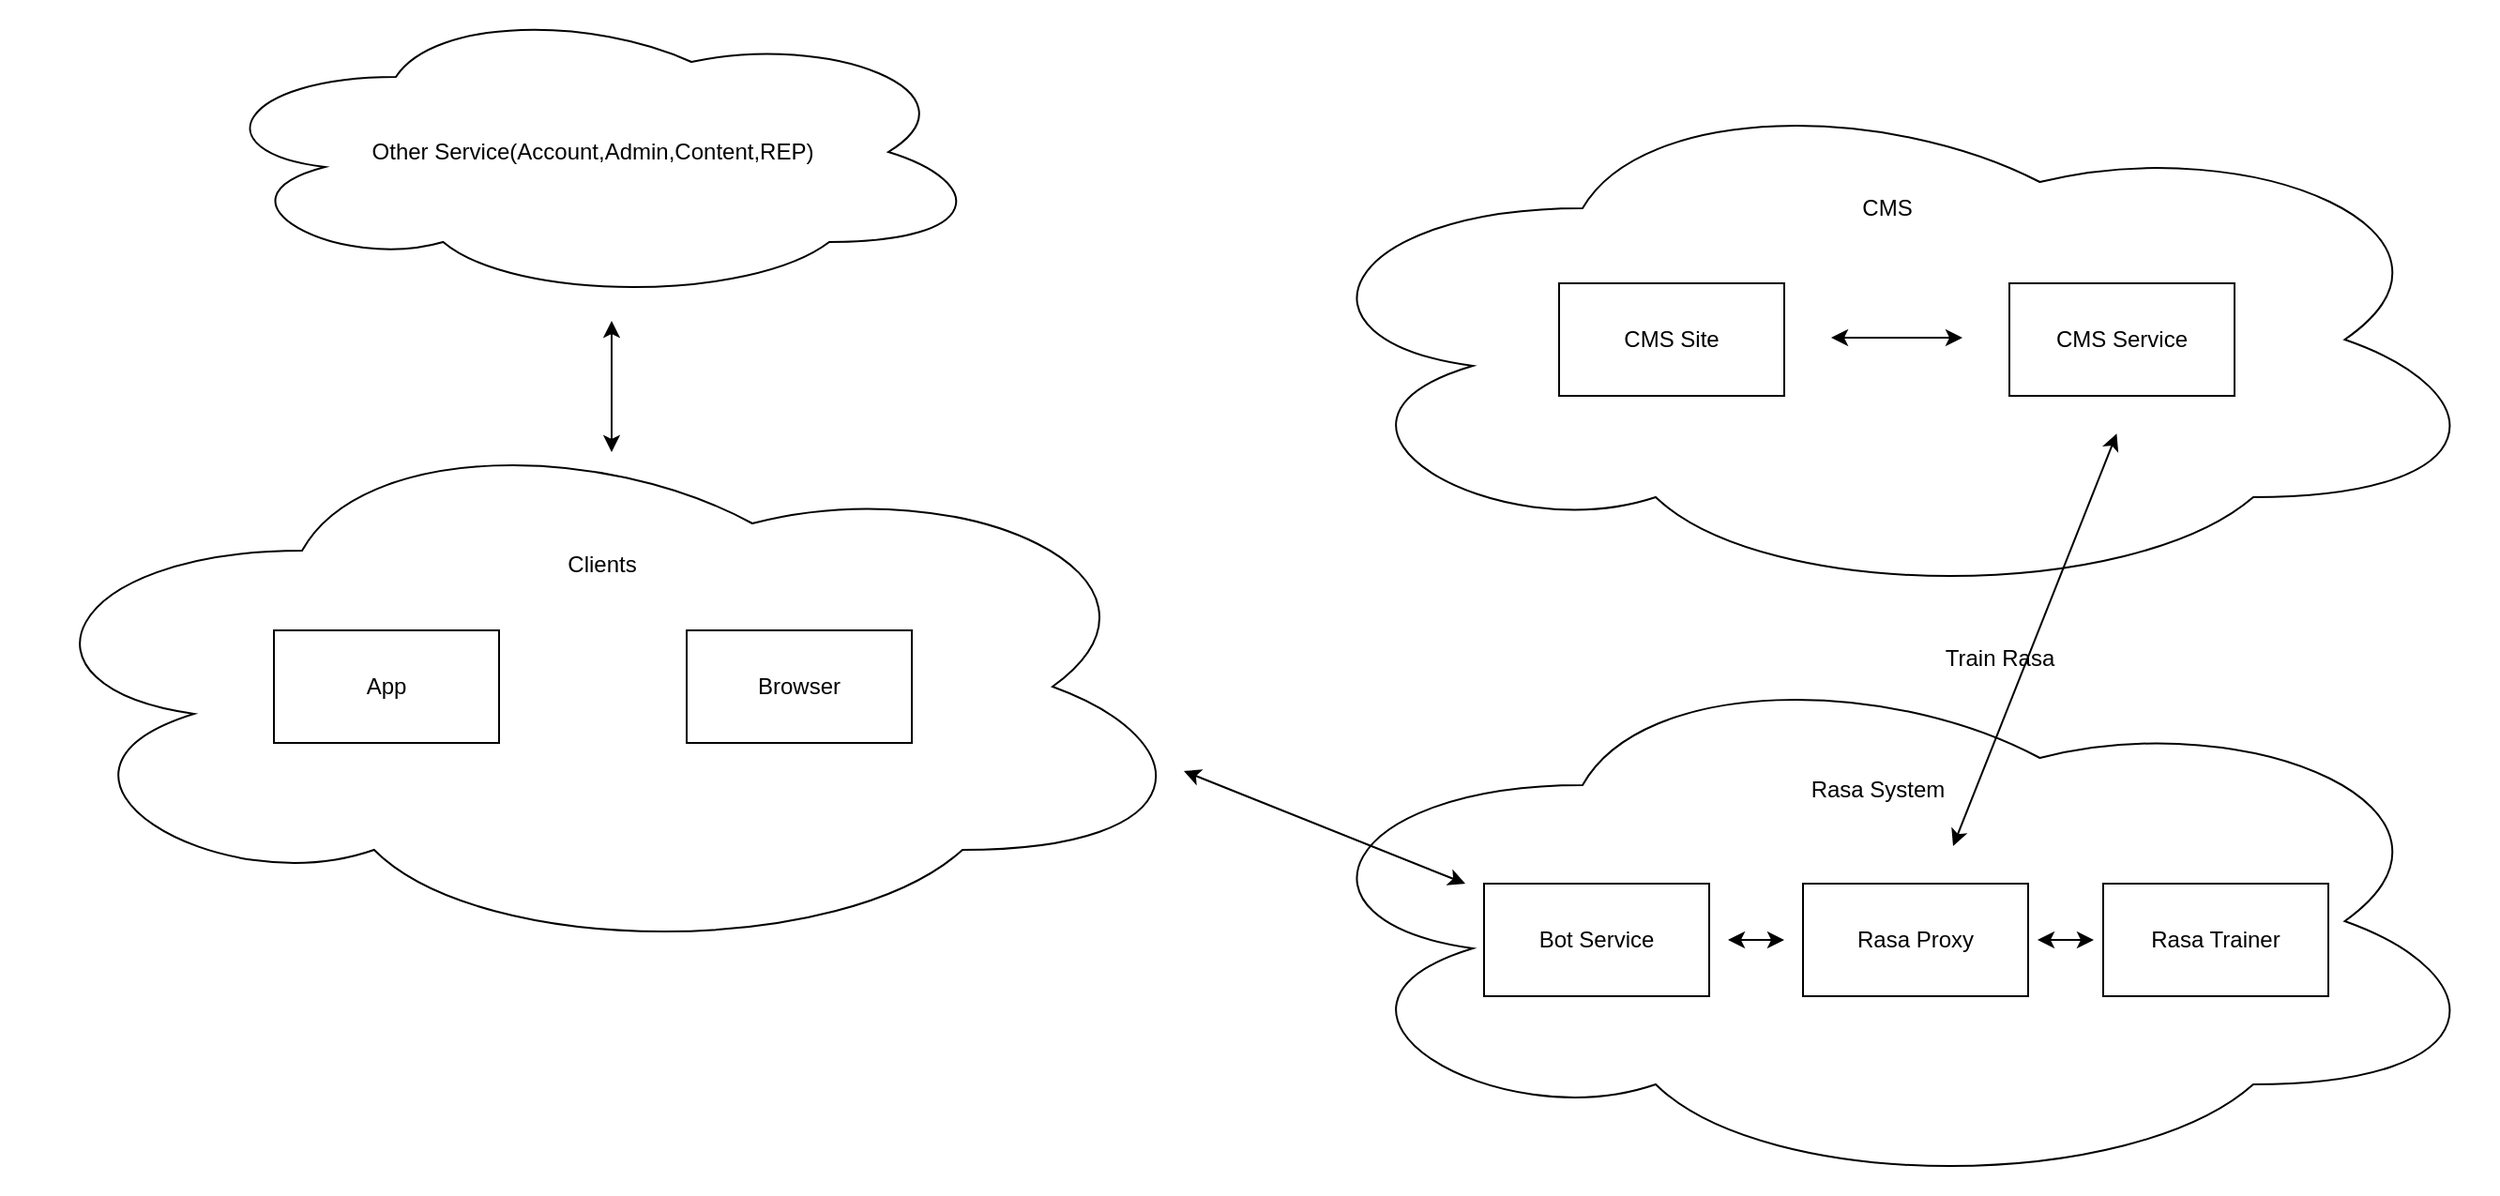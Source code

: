 <mxfile version="12.1.0" type="github" pages="2"><diagram id="CmcUFbm4e3qoOomTY870" name="Structure"><mxGraphModel dx="2098" dy="677" grid="1" gridSize="10" guides="1" tooltips="1" connect="1" arrows="1" fold="1" page="1" pageScale="1" pageWidth="850" pageHeight="1100" math="0" shadow="0"><root><mxCell id="0"/><mxCell id="1" parent="0"/><mxCell id="ch3GbWa2_tDRXzTi-DqE-3" value="" style="ellipse;shape=cloud;whiteSpace=wrap;html=1;" parent="1" vertex="1"><mxGeometry x="30" y="100" width="650" height="280" as="geometry"/></mxCell><mxCell id="ch3GbWa2_tDRXzTi-DqE-1" value="CMS Site" style="rounded=0;whiteSpace=wrap;html=1;" parent="1" vertex="1"><mxGeometry x="180" y="210" width="120" height="60" as="geometry"/></mxCell><mxCell id="ch3GbWa2_tDRXzTi-DqE-2" value="CMS Service" style="rounded=0;whiteSpace=wrap;html=1;" parent="1" vertex="1"><mxGeometry x="420" y="210" width="120" height="60" as="geometry"/></mxCell><mxCell id="ch3GbWa2_tDRXzTi-DqE-4" value="CMS" style="text;html=1;strokeColor=none;fillColor=none;align=center;verticalAlign=middle;whiteSpace=wrap;rounded=0;" parent="1" vertex="1"><mxGeometry x="300" y="160" width="110" height="20" as="geometry"/></mxCell><mxCell id="ch3GbWa2_tDRXzTi-DqE-7" value="" style="endArrow=classic;startArrow=classic;html=1;" parent="1" edge="1"><mxGeometry width="50" height="50" relative="1" as="geometry"><mxPoint x="325" y="239" as="sourcePoint"/><mxPoint x="395" y="239" as="targetPoint"/><Array as="points"><mxPoint x="345" y="239"/><mxPoint x="365" y="239"/></Array></mxGeometry></mxCell><mxCell id="ch3GbWa2_tDRXzTi-DqE-8" value="" style="ellipse;shape=cloud;whiteSpace=wrap;html=1;" parent="1" vertex="1"><mxGeometry x="30" y="405" width="650" height="290" as="geometry"/></mxCell><mxCell id="ch3GbWa2_tDRXzTi-DqE-9" value="Rasa Proxy" style="rounded=0;whiteSpace=wrap;html=1;" parent="1" vertex="1"><mxGeometry x="310" y="530" width="120" height="60" as="geometry"/></mxCell><mxCell id="ch3GbWa2_tDRXzTi-DqE-10" value="Rasa Trainer" style="rounded=0;whiteSpace=wrap;html=1;" parent="1" vertex="1"><mxGeometry x="470" y="530" width="120" height="60" as="geometry"/></mxCell><mxCell id="ch3GbWa2_tDRXzTi-DqE-11" value="" style="endArrow=classic;startArrow=classic;html=1;" parent="1" edge="1"><mxGeometry width="50" height="50" relative="1" as="geometry"><mxPoint x="435" y="560" as="sourcePoint"/><mxPoint x="465" y="560" as="targetPoint"/><Array as="points"><mxPoint x="435" y="560"/><mxPoint x="455" y="560"/></Array></mxGeometry></mxCell><mxCell id="ch3GbWa2_tDRXzTi-DqE-12" value="" style="endArrow=classic;startArrow=classic;html=1;entryX=0.688;entryY=0.679;entryDx=0;entryDy=0;entryPerimeter=0;" parent="1" target="ch3GbWa2_tDRXzTi-DqE-3" edge="1"><mxGeometry width="50" height="50" relative="1" as="geometry"><mxPoint x="390" y="510" as="sourcePoint"/><mxPoint x="370" y="380" as="targetPoint"/></mxGeometry></mxCell><mxCell id="ch3GbWa2_tDRXzTi-DqE-13" value="" style="ellipse;shape=cloud;whiteSpace=wrap;html=1;" parent="1" vertex="1"><mxGeometry x="-650" y="280" width="640" height="290" as="geometry"/></mxCell><mxCell id="ch3GbWa2_tDRXzTi-DqE-14" value="Rasa System" style="text;html=1;strokeColor=none;fillColor=none;align=center;verticalAlign=middle;whiteSpace=wrap;rounded=0;" parent="1" vertex="1"><mxGeometry x="310" y="470" width="80" height="20" as="geometry"/></mxCell><mxCell id="ch3GbWa2_tDRXzTi-DqE-15" value="Clients" style="text;html=1;strokeColor=none;fillColor=none;align=center;verticalAlign=middle;whiteSpace=wrap;rounded=0;" parent="1" vertex="1"><mxGeometry x="-375" y="350" width="90" height="20" as="geometry"/></mxCell><mxCell id="ch3GbWa2_tDRXzTi-DqE-16" value="App" style="rounded=0;whiteSpace=wrap;html=1;" parent="1" vertex="1"><mxGeometry x="-505" y="395" width="120" height="60" as="geometry"/></mxCell><mxCell id="ch3GbWa2_tDRXzTi-DqE-17" value="Browser" style="rounded=0;whiteSpace=wrap;html=1;" parent="1" vertex="1"><mxGeometry x="-285" y="395" width="120" height="60" as="geometry"/></mxCell><mxCell id="ch3GbWa2_tDRXzTi-DqE-18" value="Train Rasa" style="text;html=1;strokeColor=none;fillColor=none;align=center;verticalAlign=middle;whiteSpace=wrap;rounded=0;" parent="1" vertex="1"><mxGeometry x="380" y="400" width="70" height="20" as="geometry"/></mxCell><mxCell id="ch3GbWa2_tDRXzTi-DqE-19" value="" style="endArrow=classic;startArrow=classic;html=1;entryX=0.219;entryY=0.517;entryDx=0;entryDy=0;entryPerimeter=0;exitX=1;exitY=0.813;exitDx=0;exitDy=0;exitPerimeter=0;" parent="1" source="Ig2KS38gtSS8Ago5YH0e-1" target="ch3GbWa2_tDRXzTi-DqE-8" edge="1"><mxGeometry width="50" height="50" relative="1" as="geometry"><mxPoint x="-130" y="500" as="sourcePoint"/><mxPoint x="-50" y="520" as="targetPoint"/></mxGeometry></mxCell><mxCell id="ch3GbWa2_tDRXzTi-DqE-22" value="Other Service(Account,Admin,Content,REP)" style="ellipse;shape=cloud;whiteSpace=wrap;html=1;" parent="1" vertex="1"><mxGeometry x="-545" y="60" width="420" height="160" as="geometry"/></mxCell><mxCell id="ch3GbWa2_tDRXzTi-DqE-23" value="" style="endArrow=classic;startArrow=classic;html=1;" parent="1" edge="1"><mxGeometry width="50" height="50" relative="1" as="geometry"><mxPoint x="-325" y="300" as="sourcePoint"/><mxPoint x="-325" y="230" as="targetPoint"/></mxGeometry></mxCell><mxCell id="Ig2KS38gtSS8Ago5YH0e-1" value="Bot Service" style="rounded=0;whiteSpace=wrap;html=1;" vertex="1" parent="1"><mxGeometry x="140" y="530" width="120" height="60" as="geometry"/></mxCell><mxCell id="Ig2KS38gtSS8Ago5YH0e-2" value="" style="endArrow=classic;startArrow=classic;html=1;" edge="1" parent="1"><mxGeometry width="50" height="50" relative="1" as="geometry"><mxPoint x="-20" y="470" as="sourcePoint"/><mxPoint x="130" y="530" as="targetPoint"/></mxGeometry></mxCell><mxCell id="Ig2KS38gtSS8Ago5YH0e-4" value="" style="endArrow=classic;startArrow=classic;html=1;" edge="1" parent="1"><mxGeometry width="50" height="50" relative="1" as="geometry"><mxPoint x="270" y="560" as="sourcePoint"/><mxPoint x="300" y="560" as="targetPoint"/><Array as="points"><mxPoint x="270" y="560"/><mxPoint x="290" y="560"/></Array></mxGeometry></mxCell></root></mxGraphModel></diagram><diagram id="U_UvRn2zC_8baGxEDPlc" name="Chat Flow"><mxGraphModel dx="1248" dy="677" grid="1" gridSize="10" guides="1" tooltips="1" connect="1" arrows="1" fold="1" page="1" pageScale="1" pageWidth="850" pageHeight="1100" math="0" shadow="0"><root><mxCell id="lXzbf15QLSuM601N0bL6-0"/><mxCell id="lXzbf15QLSuM601N0bL6-1" parent="lXzbf15QLSuM601N0bL6-0"/><mxCell id="lXzbf15QLSuM601N0bL6-2" value="Chat Flow" style="swimlane;html=1;childLayout=stackLayout;resizeParent=1;resizeParentMax=0;startSize=20;" vertex="1" parent="lXzbf15QLSuM601N0bL6-1"><mxGeometry x="140" y="70" width="570" height="1790" as="geometry"/></mxCell><mxCell id="lXzbf15QLSuM601N0bL6-7" value="Client" style="swimlane;html=1;startSize=20;" vertex="1" parent="lXzbf15QLSuM601N0bL6-2"><mxGeometry y="20" width="355" height="1770" as="geometry"/></mxCell><mxCell id="lXzbf15QLSuM601N0bL6-8" value="Get In Chat UI" style="ellipse;whiteSpace=wrap;html=1;" vertex="1" parent="lXzbf15QLSuM601N0bL6-7"><mxGeometry x="32.5" y="40" width="125" height="60" as="geometry"/></mxCell><mxCell id="lXzbf15QLSuM601N0bL6-10" value="Send Join Chat By Code" style="rounded=0;whiteSpace=wrap;html=1;" vertex="1" parent="lXzbf15QLSuM601N0bL6-7"><mxGeometry x="35" y="160" width="120" height="60" as="geometry"/></mxCell><mxCell id="lXzbf15QLSuM601N0bL6-11" value="" style="endArrow=classic;html=1;exitX=0.5;exitY=1;exitDx=0;exitDy=0;entryX=0.5;entryY=0;entryDx=0;entryDy=0;" edge="1" parent="lXzbf15QLSuM601N0bL6-7" source="lXzbf15QLSuM601N0bL6-8" target="lXzbf15QLSuM601N0bL6-10"><mxGeometry width="50" height="50" relative="1" as="geometry"><mxPoint x="85" y="160" as="sourcePoint"/><mxPoint x="135" y="110" as="targetPoint"/></mxGeometry></mxCell><mxCell id="lXzbf15QLSuM601N0bL6-18" value="Recevie Chat Info" style="rounded=0;whiteSpace=wrap;html=1;" vertex="1" parent="lXzbf15QLSuM601N0bL6-7"><mxGeometry x="37.5" y="410" width="120" height="60" as="geometry"/></mxCell><mxCell id="lXzbf15QLSuM601N0bL6-20" value="Begin Chat" style="rounded=0;whiteSpace=wrap;html=1;" vertex="1" parent="lXzbf15QLSuM601N0bL6-7"><mxGeometry x="37.5" y="540" width="120" height="60" as="geometry"/></mxCell><mxCell id="lXzbf15QLSuM601N0bL6-21" value="" style="endArrow=classic;html=1;exitX=0.5;exitY=1;exitDx=0;exitDy=0;entryX=0.5;entryY=0;entryDx=0;entryDy=0;" edge="1" parent="lXzbf15QLSuM601N0bL6-7" target="lXzbf15QLSuM601N0bL6-20"><mxGeometry width="50" height="50" relative="1" as="geometry"><mxPoint x="97.5" y="470" as="sourcePoint"/><mxPoint x="97.5" y="535" as="targetPoint"/></mxGeometry></mxCell><mxCell id="lXzbf15QLSuM601N0bL6-22" value="Send Start Chat Message By Code" style="rounded=0;whiteSpace=wrap;html=1;" vertex="1" parent="lXzbf15QLSuM601N0bL6-7"><mxGeometry x="37.5" y="670" width="120" height="60" as="geometry"/></mxCell><mxCell id="lXzbf15QLSuM601N0bL6-23" value="" style="endArrow=classic;html=1;exitX=0.5;exitY=1;exitDx=0;exitDy=0;entryX=0.5;entryY=0;entryDx=0;entryDy=0;" edge="1" parent="lXzbf15QLSuM601N0bL6-7"><mxGeometry width="50" height="50" relative="1" as="geometry"><mxPoint x="97.5" y="600" as="sourcePoint"/><mxPoint x="97.5" y="670" as="targetPoint"/></mxGeometry></mxCell><mxCell id="lXzbf15QLSuM601N0bL6-26" value="" style="endArrow=classic;html=1;exitX=1;exitY=0.5;exitDx=0;exitDy=0;entryX=0;entryY=0.5;entryDx=0;entryDy=0;" edge="1" parent="lXzbf15QLSuM601N0bL6-7" target="lXzbf15QLSuM601N0bL6-24"><mxGeometry width="50" height="50" relative="1" as="geometry"><mxPoint x="157.5" y="700" as="sourcePoint"/><mxPoint x="237.5" y="700" as="targetPoint"/></mxGeometry></mxCell><mxCell id="lXzbf15QLSuM601N0bL6-30" value="Recevie Messages" style="rounded=0;whiteSpace=wrap;html=1;" vertex="1" parent="lXzbf15QLSuM601N0bL6-7"><mxGeometry x="37.5" y="930" width="120" height="60" as="geometry"/></mxCell><mxCell id="lXzbf15QLSuM601N0bL6-31" value="Show On UI" style="rounded=0;whiteSpace=wrap;html=1;" vertex="1" parent="lXzbf15QLSuM601N0bL6-7"><mxGeometry x="37.5" y="1060" width="120" height="60" as="geometry"/></mxCell><mxCell id="lXzbf15QLSuM601N0bL6-32" value="" style="endArrow=classic;html=1;exitX=0.5;exitY=1;exitDx=0;exitDy=0;entryX=0.5;entryY=0;entryDx=0;entryDy=0;" edge="1" parent="lXzbf15QLSuM601N0bL6-7" target="lXzbf15QLSuM601N0bL6-31"><mxGeometry width="50" height="50" relative="1" as="geometry"><mxPoint x="97.5" y="990" as="sourcePoint"/><mxPoint x="-147.5" y="965" as="targetPoint"/></mxGeometry></mxCell><mxCell id="lXzbf15QLSuM601N0bL6-34" value="Is EOF?" style="rhombus;whiteSpace=wrap;html=1;" vertex="1" parent="lXzbf15QLSuM601N0bL6-7"><mxGeometry x="57.5" y="1190" width="80" height="80" as="geometry"/></mxCell><mxCell id="lXzbf15QLSuM601N0bL6-35" value="" style="endArrow=classic;html=1;exitX=0.5;exitY=1;exitDx=0;exitDy=0;entryX=0.5;entryY=0;entryDx=0;entryDy=0;" edge="1" parent="lXzbf15QLSuM601N0bL6-7"><mxGeometry width="50" height="50" relative="1" as="geometry"><mxPoint x="96.5" y="1120" as="sourcePoint"/><mxPoint x="96.5" y="1190" as="targetPoint"/></mxGeometry></mxCell><mxCell id="lXzbf15QLSuM601N0bL6-36" value="Waiting User Input" style="rounded=0;whiteSpace=wrap;html=1;" vertex="1" parent="lXzbf15QLSuM601N0bL6-7"><mxGeometry x="37.5" y="1350" width="120" height="60" as="geometry"/></mxCell><mxCell id="lXzbf15QLSuM601N0bL6-37" value="Send User Input" style="rounded=0;whiteSpace=wrap;html=1;" vertex="1" parent="lXzbf15QLSuM601N0bL6-7"><mxGeometry x="37.5" y="1490" width="120" height="60" as="geometry"/></mxCell><mxCell id="lXzbf15QLSuM601N0bL6-45" value="" style="endArrow=classic;html=1;exitX=0.5;exitY=1;exitDx=0;exitDy=0;entryX=0.5;entryY=0;entryDx=0;entryDy=0;" edge="1" parent="lXzbf15QLSuM601N0bL6-7" target="lXzbf15QLSuM601N0bL6-36"><mxGeometry width="50" height="50" relative="1" as="geometry"><mxPoint x="97.5" y="1270" as="sourcePoint"/><mxPoint x="97.5" y="1340" as="targetPoint"/></mxGeometry></mxCell><mxCell id="lXzbf15QLSuM601N0bL6-46" value="" style="endArrow=classic;html=1;exitX=0.5;exitY=1;exitDx=0;exitDy=0;entryX=0.5;entryY=0;entryDx=0;entryDy=0;" edge="1" parent="lXzbf15QLSuM601N0bL6-7" target="lXzbf15QLSuM601N0bL6-37"><mxGeometry width="50" height="50" relative="1" as="geometry"><mxPoint x="97.5" y="1410" as="sourcePoint"/><mxPoint x="97.5" y="1480" as="targetPoint"/></mxGeometry></mxCell><mxCell id="lXzbf15QLSuM601N0bL6-47" value="NO" style="text;html=1;strokeColor=none;fillColor=none;align=center;verticalAlign=middle;whiteSpace=wrap;rounded=0;" vertex="1" parent="lXzbf15QLSuM601N0bL6-7"><mxGeometry x="97.5" y="1300" width="40" height="20" as="geometry"/></mxCell><mxCell id="lXzbf15QLSuM601N0bL6-49" value="Exit" style="ellipse;whiteSpace=wrap;html=1;" vertex="1" parent="lXzbf15QLSuM601N0bL6-7"><mxGeometry x="215" y="1650.136" width="125" height="60" as="geometry"/></mxCell><mxCell id="lXzbf15QLSuM601N0bL6-50" value="" style="endArrow=classic;html=1;exitX=1;exitY=0.5;exitDx=0;exitDy=0;entryX=0.5;entryY=0;entryDx=0;entryDy=0;" edge="1" parent="lXzbf15QLSuM601N0bL6-7" source="lXzbf15QLSuM601N0bL6-34" target="lXzbf15QLSuM601N0bL6-49"><mxGeometry width="50" height="50" relative="1" as="geometry"><mxPoint x="165" y="1260" as="sourcePoint"/><mxPoint x="215" y="1210" as="targetPoint"/><Array as="points"><mxPoint x="275" y="1230"/></Array></mxGeometry></mxCell><mxCell id="lXzbf15QLSuM601N0bL6-51" value="YES" style="text;html=1;strokeColor=none;fillColor=none;align=center;verticalAlign=middle;whiteSpace=wrap;rounded=0;" vertex="1" parent="lXzbf15QLSuM601N0bL6-7"><mxGeometry x="160" y="1210" width="40" height="20" as="geometry"/></mxCell><mxCell id="lXzbf15QLSuM601N0bL6-4" value="Service" style="swimlane;html=1;startSize=20;" vertex="1" parent="lXzbf15QLSuM601N0bL6-2"><mxGeometry x="355" y="20" width="215" height="1770" as="geometry"/></mxCell><mxCell id="lXzbf15QLSuM601N0bL6-12" value="Save Chat Info" style="rounded=0;whiteSpace=wrap;html=1;" vertex="1" parent="lXzbf15QLSuM601N0bL6-4"><mxGeometry x="40" y="285" width="120" height="60" as="geometry"/></mxCell><mxCell id="lXzbf15QLSuM601N0bL6-13" value="Response Chat Info" style="rounded=0;whiteSpace=wrap;html=1;" vertex="1" parent="lXzbf15QLSuM601N0bL6-4"><mxGeometry x="40" y="410" width="120" height="60" as="geometry"/></mxCell><mxCell id="lXzbf15QLSuM601N0bL6-14" value="Set Chat Info" style="rounded=0;whiteSpace=wrap;html=1;" vertex="1" parent="lXzbf15QLSuM601N0bL6-4"><mxGeometry x="40" y="160" width="120" height="60" as="geometry"/></mxCell><mxCell id="lXzbf15QLSuM601N0bL6-15" value="" style="endArrow=classic;html=1;exitX=0.5;exitY=1;exitDx=0;exitDy=0;entryX=0.5;entryY=0;entryDx=0;entryDy=0;" edge="1" parent="lXzbf15QLSuM601N0bL6-4" target="lXzbf15QLSuM601N0bL6-12"><mxGeometry width="50" height="50" relative="1" as="geometry"><mxPoint x="99" y="220" as="sourcePoint"/><mxPoint x="99" y="280" as="targetPoint"/></mxGeometry></mxCell><mxCell id="lXzbf15QLSuM601N0bL6-16" value="" style="endArrow=classic;html=1;exitX=0.5;exitY=1;exitDx=0;exitDy=0;entryX=0.5;entryY=0;entryDx=0;entryDy=0;" edge="1" parent="lXzbf15QLSuM601N0bL6-4" target="lXzbf15QLSuM601N0bL6-13"><mxGeometry width="50" height="50" relative="1" as="geometry"><mxPoint x="100" y="345" as="sourcePoint"/><mxPoint x="100" y="405" as="targetPoint"/></mxGeometry></mxCell><mxCell id="lXzbf15QLSuM601N0bL6-24" value="Save Chat Message" style="rounded=0;whiteSpace=wrap;html=1;" vertex="1" parent="lXzbf15QLSuM601N0bL6-4"><mxGeometry x="40" y="670" width="120" height="60" as="geometry"/></mxCell><mxCell id="lXzbf15QLSuM601N0bL6-25" value="Get Rasa Response" style="rounded=0;whiteSpace=wrap;html=1;" vertex="1" parent="lXzbf15QLSuM601N0bL6-4"><mxGeometry x="40" y="800" width="120" height="60" as="geometry"/></mxCell><mxCell id="lXzbf15QLSuM601N0bL6-27" value="" style="endArrow=classic;html=1;exitX=0.5;exitY=1;exitDx=0;exitDy=0;entryX=0.5;entryY=0;entryDx=0;entryDy=0;" edge="1" parent="lXzbf15QLSuM601N0bL6-4" target="lXzbf15QLSuM601N0bL6-25"><mxGeometry width="50" height="50" relative="1" as="geometry"><mxPoint x="99" y="730" as="sourcePoint"/><mxPoint x="99" y="795" as="targetPoint"/></mxGeometry></mxCell><mxCell id="lXzbf15QLSuM601N0bL6-28" value="Response Messages" style="rounded=0;whiteSpace=wrap;html=1;" vertex="1" parent="lXzbf15QLSuM601N0bL6-4"><mxGeometry x="40" y="930" width="120" height="60" as="geometry"/></mxCell><mxCell id="lXzbf15QLSuM601N0bL6-29" value="" style="endArrow=classic;html=1;exitX=0.5;exitY=1;exitDx=0;exitDy=0;entryX=0.5;entryY=0;entryDx=0;entryDy=0;" edge="1" parent="lXzbf15QLSuM601N0bL6-4"><mxGeometry width="50" height="50" relative="1" as="geometry"><mxPoint x="100" y="860" as="sourcePoint"/><mxPoint x="101" y="930" as="targetPoint"/></mxGeometry></mxCell><mxCell id="lXzbf15QLSuM601N0bL6-17" value="" style="endArrow=classic;html=1;exitX=1;exitY=0.5;exitDx=0;exitDy=0;entryX=0;entryY=0.5;entryDx=0;entryDy=0;" edge="1" parent="lXzbf15QLSuM601N0bL6-2" source="lXzbf15QLSuM601N0bL6-10" target="lXzbf15QLSuM601N0bL6-14"><mxGeometry width="50" height="50" relative="1" as="geometry"><mxPoint x="165" y="230" as="sourcePoint"/><mxPoint x="215" y="180" as="targetPoint"/></mxGeometry></mxCell><mxCell id="lXzbf15QLSuM601N0bL6-19" value="" style="endArrow=classic;html=1;exitX=0;exitY=0.5;exitDx=0;exitDy=0;entryX=1;entryY=0.5;entryDx=0;entryDy=0;" edge="1" parent="lXzbf15QLSuM601N0bL6-2" source="lXzbf15QLSuM601N0bL6-13" target="lXzbf15QLSuM601N0bL6-18"><mxGeometry width="50" height="50" relative="1" as="geometry"><mxPoint x="175" y="490" as="sourcePoint"/><mxPoint x="225" y="440" as="targetPoint"/></mxGeometry></mxCell><mxCell id="lXzbf15QLSuM601N0bL6-33" value="" style="endArrow=classic;html=1;exitX=0;exitY=0.5;exitDx=0;exitDy=0;entryX=1;entryY=0.5;entryDx=0;entryDy=0;" edge="1" parent="lXzbf15QLSuM601N0bL6-2" target="lXzbf15QLSuM601N0bL6-30" source="lXzbf15QLSuM601N0bL6-28"><mxGeometry width="50" height="50" relative="1" as="geometry"><mxPoint x="235" y="980" as="sourcePoint"/><mxPoint x="-20" y="890" as="targetPoint"/></mxGeometry></mxCell><mxCell id="lXzbf15QLSuM601N0bL6-48" value="" style="curved=1;endArrow=classic;html=1;exitX=1;exitY=0.5;exitDx=0;exitDy=0;entryX=-0.017;entryY=0.636;entryDx=0;entryDy=0;entryPerimeter=0;" edge="1" parent="lXzbf15QLSuM601N0bL6-2" source="lXzbf15QLSuM601N0bL6-37" target="lXzbf15QLSuM601N0bL6-24"><mxGeometry width="50" height="50" relative="1" as="geometry"><mxPoint x="225" y="1550" as="sourcePoint"/><mxPoint x="275" y="1500" as="targetPoint"/><Array as="points"><mxPoint x="295" y="1440"/><mxPoint x="205" y="850"/></Array></mxGeometry></mxCell></root></mxGraphModel></diagram></mxfile>